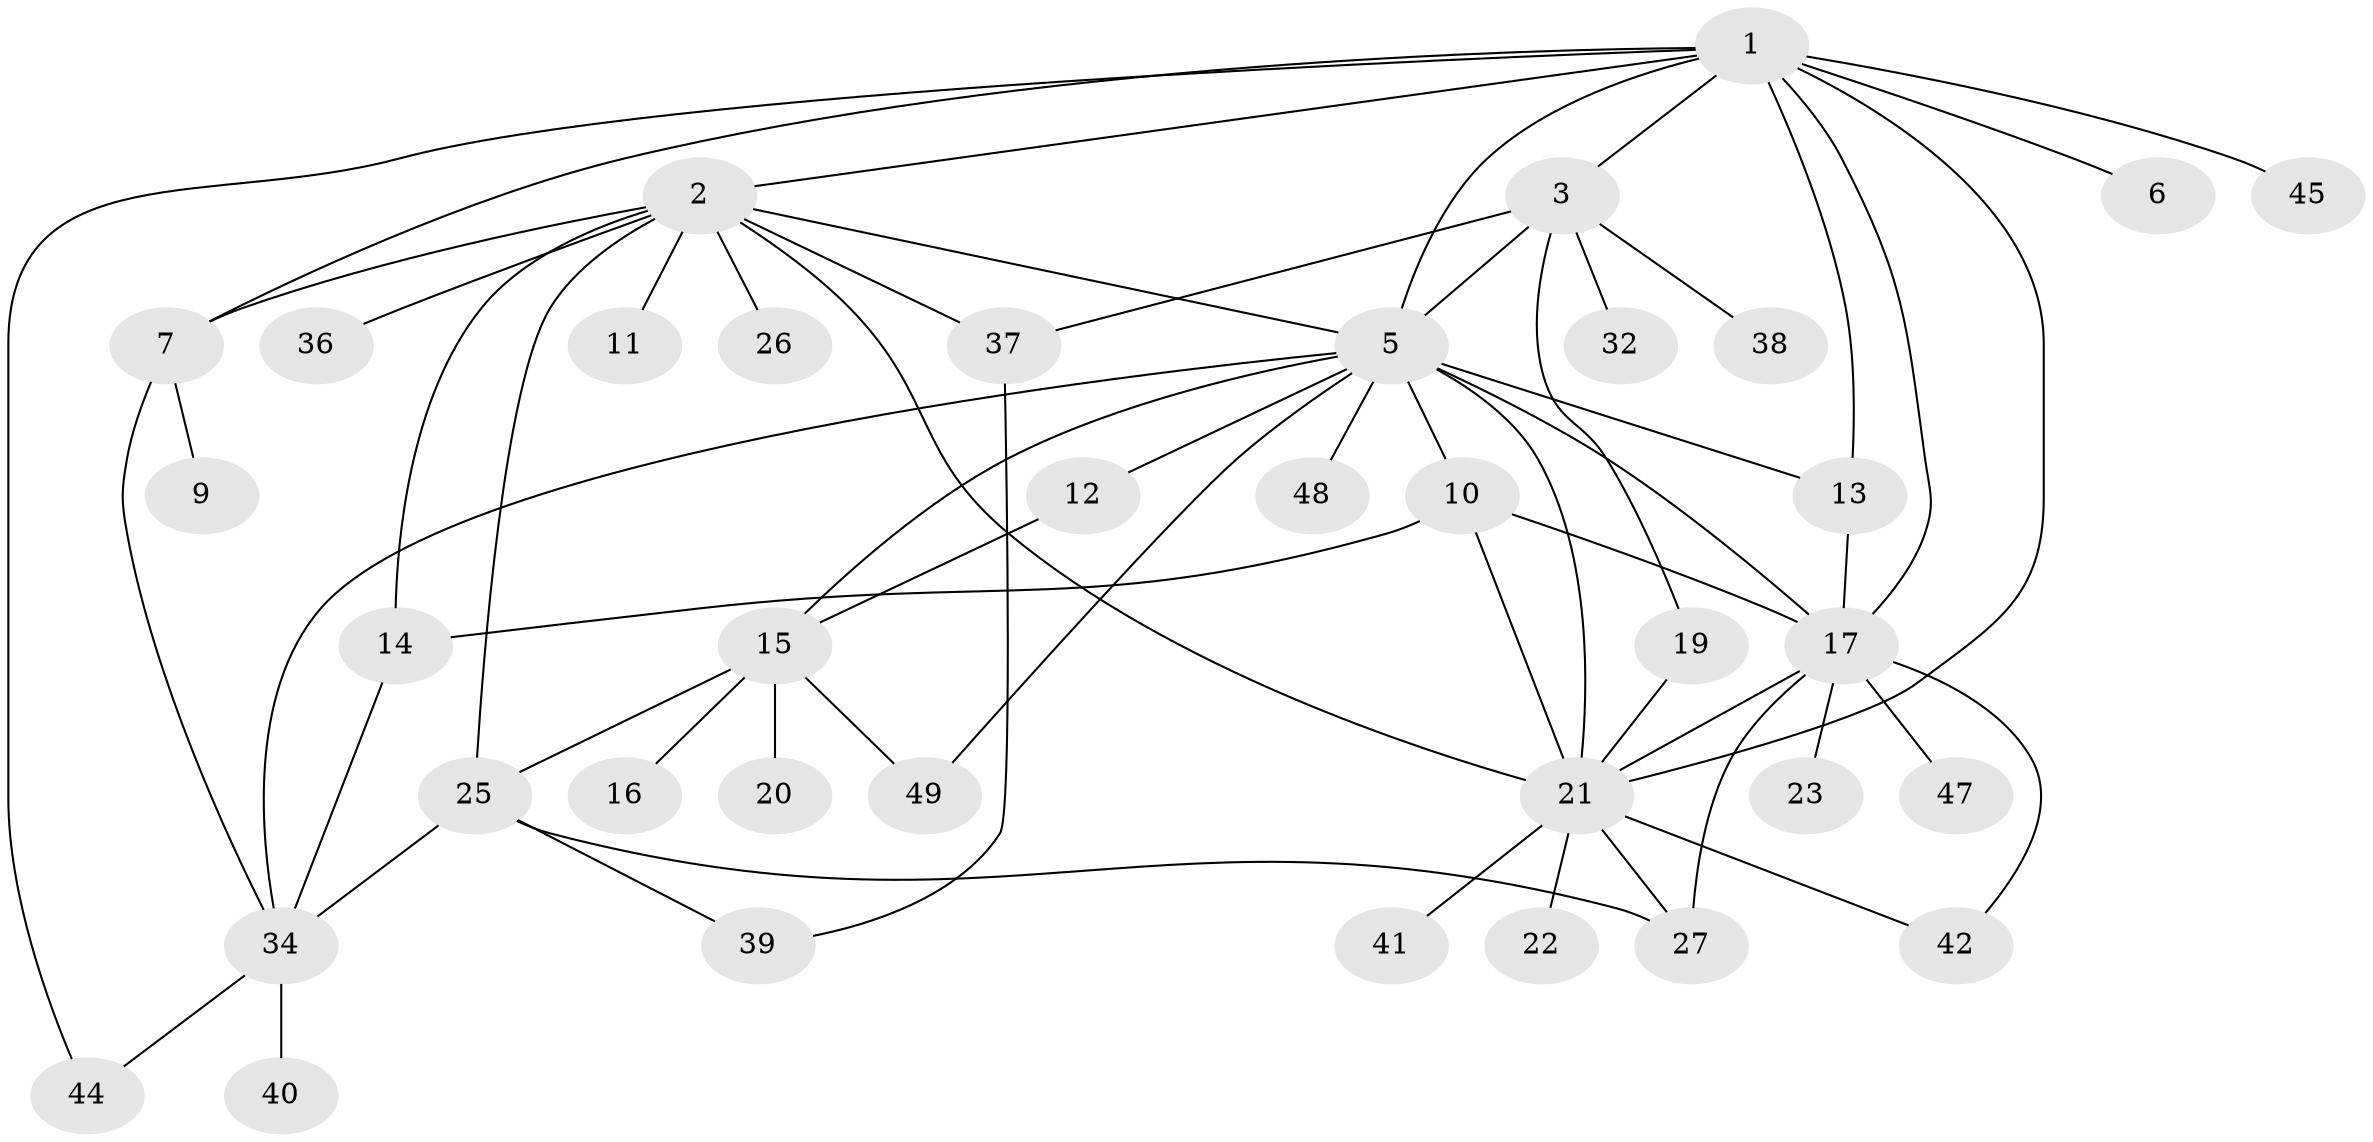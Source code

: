 // original degree distribution, {12: 0.02, 13: 0.02, 7: 0.08, 1: 0.48, 16: 0.02, 5: 0.02, 2: 0.14, 4: 0.04, 3: 0.1, 6: 0.06, 9: 0.02}
// Generated by graph-tools (version 1.1) at 2025/41/03/06/25 10:41:50]
// undirected, 37 vertices, 61 edges
graph export_dot {
graph [start="1"]
  node [color=gray90,style=filled];
  1 [super="+4"];
  2 [super="+8"];
  3 [super="+24"];
  5 [super="+46"];
  6;
  7 [super="+31"];
  9;
  10;
  11;
  12 [super="+18"];
  13;
  14;
  15 [super="+28"];
  16;
  17 [super="+29"];
  19;
  20;
  21 [super="+43"];
  22;
  23;
  25 [super="+33"];
  26;
  27 [super="+30"];
  32;
  34 [super="+35"];
  36;
  37;
  38;
  39;
  40;
  41;
  42;
  44 [super="+50"];
  45;
  47;
  48;
  49;
  1 -- 2;
  1 -- 3;
  1 -- 5;
  1 -- 6;
  1 -- 7;
  1 -- 13;
  1 -- 44;
  1 -- 45;
  1 -- 17;
  1 -- 21;
  2 -- 7 [weight=2];
  2 -- 11;
  2 -- 14;
  2 -- 21 [weight=2];
  2 -- 25;
  2 -- 26;
  2 -- 36;
  2 -- 37;
  2 -- 5;
  3 -- 5;
  3 -- 19;
  3 -- 32;
  3 -- 37;
  3 -- 38;
  5 -- 10;
  5 -- 12;
  5 -- 13;
  5 -- 15;
  5 -- 17 [weight=2];
  5 -- 21 [weight=2];
  5 -- 34;
  5 -- 48;
  5 -- 49;
  7 -- 9;
  7 -- 34;
  10 -- 14;
  10 -- 17;
  10 -- 21;
  12 -- 15;
  13 -- 17;
  14 -- 34;
  15 -- 16;
  15 -- 20;
  15 -- 25;
  15 -- 49;
  17 -- 23;
  17 -- 27;
  17 -- 21;
  17 -- 42;
  17 -- 47;
  19 -- 21;
  21 -- 22;
  21 -- 41;
  21 -- 42;
  21 -- 27;
  25 -- 27;
  25 -- 34;
  25 -- 39;
  34 -- 40;
  34 -- 44;
  37 -- 39;
}
